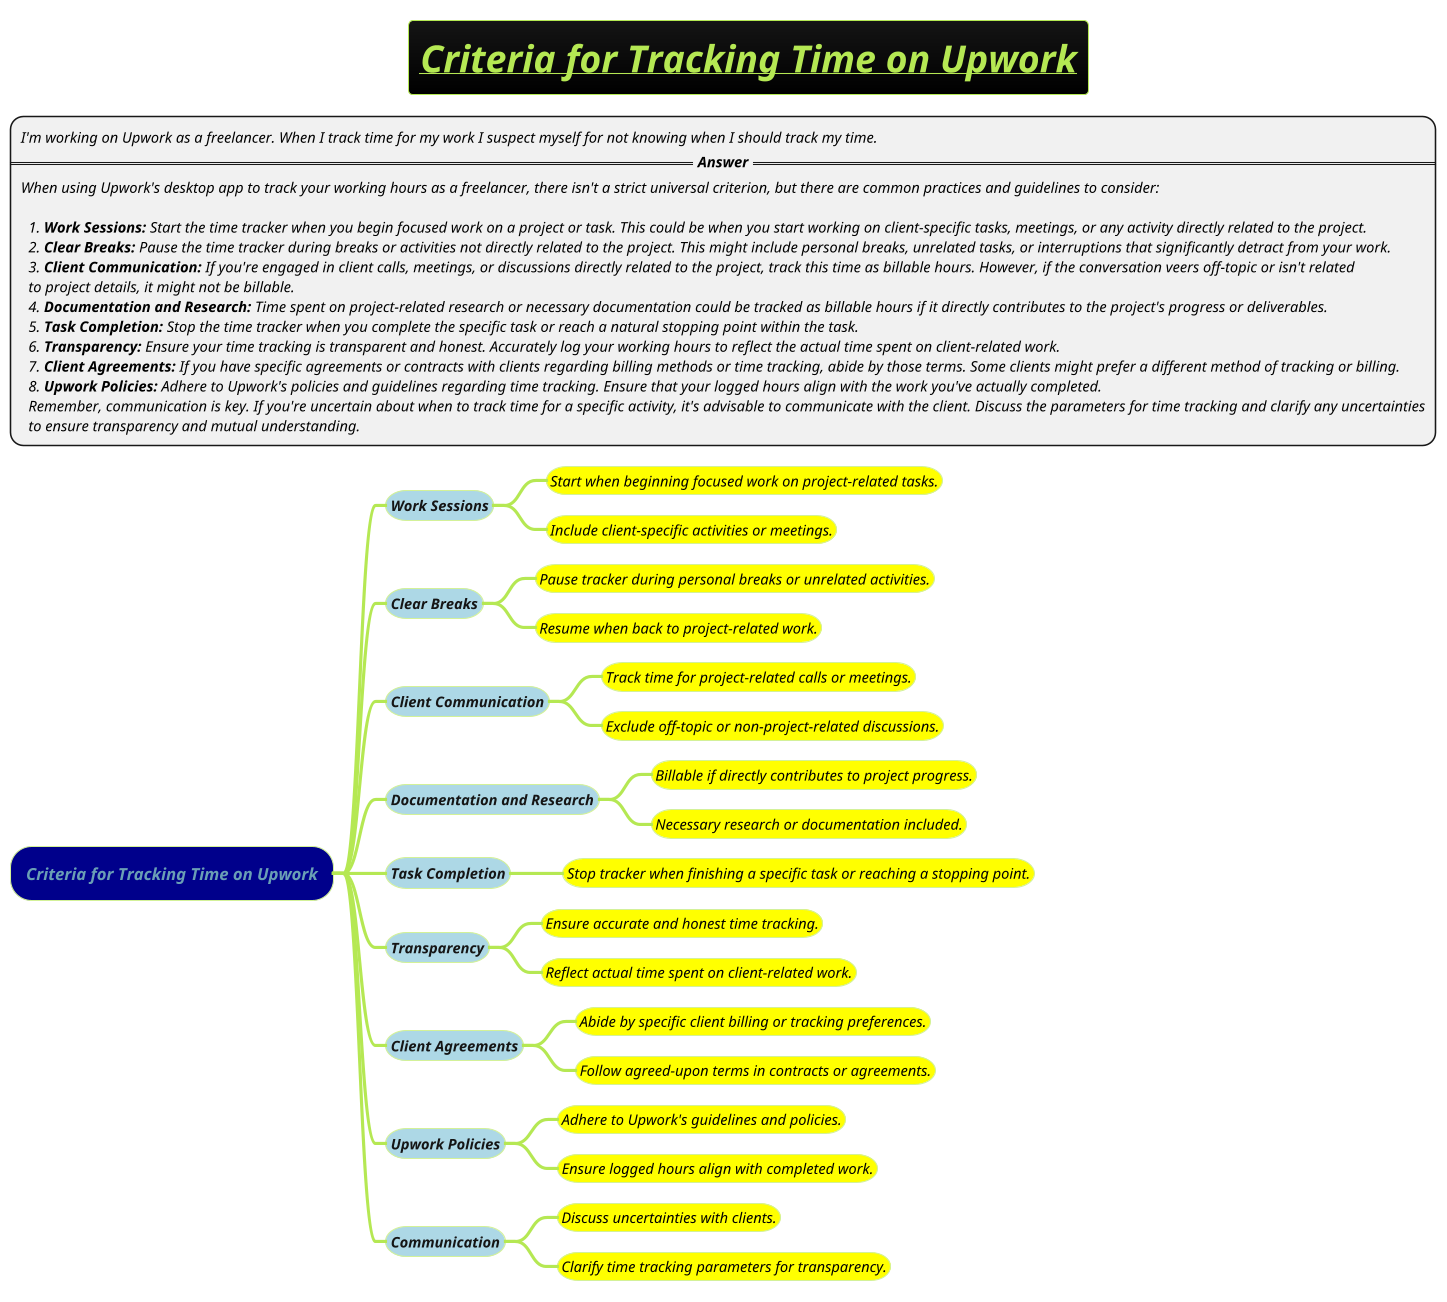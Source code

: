 @startmindmap
title =<i><b><u>Criteria for Tracking Time on Upwork
*:<i><size:14>I'm working on Upwork as a freelancer. When I track time for my work I suspect myself for not knowing when I should track my time.
==<i><size:14><b>Answer==
<i><size:14>When using Upwork's desktop app to track your working hours as a freelancer, there isn't a strict universal criterion, but there are common practices and guidelines to consider:

<i><size:14>  1. **Work Sessions:** Start the time tracker when you begin focused work on a project or task. This could be when you start working on client-specific tasks, meetings, or any activity directly related to the project.
<i><size:14>  2. **Clear Breaks:** Pause the time tracker during breaks or activities not directly related to the project. This might include personal breaks, unrelated tasks, or interruptions that significantly detract from your work.
<i><size:14>  3. **Client Communication:** If you're engaged in client calls, meetings, or discussions directly related to the project, track this time as billable hours. However, if the conversation veers off-topic or isn't related
<i><size:14>  to project details, it might not be billable.
<i><size:14>  4. **Documentation and Research:** Time spent on project-related research or necessary documentation could be tracked as billable hours if it directly contributes to the project's progress or deliverables.
<i><size:14>  5. **Task Completion:** Stop the time tracker when you complete the specific task or reach a natural stopping point within the task.
<i><size:14>  6. **Transparency:** Ensure your time tracking is transparent and honest. Accurately log your working hours to reflect the actual time spent on client-related work.
<i><size:14>  7. **Client Agreements:** If you have specific agreements or contracts with clients regarding billing methods or time tracking, abide by those terms. Some clients might prefer a different method of tracking or billing.
<i><size:14>  8. **Upwork Policies:** Adhere to Upwork's policies and guidelines regarding time tracking. Ensure that your logged hours align with the work you've actually completed.
<i><size:14>  Remember, communication is key. If you're uncertain about when to track time for a specific activity, it's advisable to communicate with the client. Discuss the parameters for time tracking and clarify any uncertainties
<i><size:14>  to ensure transparency and mutual understanding.;
!theme hacker


*[#darkblue] <i>Criteria for Tracking Time on Upwork
**[#lightblue] <i><color #blac><size:14>Work Sessions
***[#yellow] <i><color #black><size:14>Start when beginning focused work on project-related tasks.
***[#yellow] <i><color #black><size:14>Include client-specific activities or meetings.
**[#lightblue] <i><color #blac><size:14>Clear Breaks
***[#yellow] <i><color #black><size:14>Pause tracker during personal breaks or unrelated activities.
***[#yellow] <i><color #black><size:14>Resume when back to project-related work.
**[#lightblue] <i><color #blac><size:14>Client Communication
***[#yellow] <i><color #black><size:14>Track time for project-related calls or meetings.
***[#yellow] <i><color #black><size:14>Exclude off-topic or non-project-related discussions.
**[#lightblue] <i><color #blac><size:14>Documentation and Research
***[#yellow] <i><color #black><size:14>Billable if directly contributes to project progress.
***[#yellow] <i><color #black><size:14>Necessary research or documentation included.
**[#lightblue] <i><color #blac><size:14>Task Completion
***[#yellow] <i><color #black><size:14>Stop tracker when finishing a specific task or reaching a stopping point.
**[#lightblue] <i><color #blac><size:14>Transparency
***[#yellow] <i><color #black><size:14>Ensure accurate and honest time tracking.
***[#yellow] <i><color #black><size:14>Reflect actual time spent on client-related work.
**[#lightblue] <i><color #blac><size:14>Client Agreements
***[#yellow] <i><color #black><size:14>Abide by specific client billing or tracking preferences.
***[#yellow] <i><color #black><size:14>Follow agreed-upon terms in contracts or agreements.
**[#lightblue] <i><color #blac><size:14>Upwork Policies
***[#yellow] <i><color #black><size:14>Adhere to Upwork's guidelines and policies.
***[#yellow] <i><color #black><size:14>Ensure logged hours align with completed work.
**[#lightblue] <i><color #blac><size:14>Communication
***[#yellow] <i><color #black><size:14>Discuss uncertainties with clients.
***[#yellow] <i><color #black><size:14>Clarify time tracking parameters for transparency.
@endmindmap
